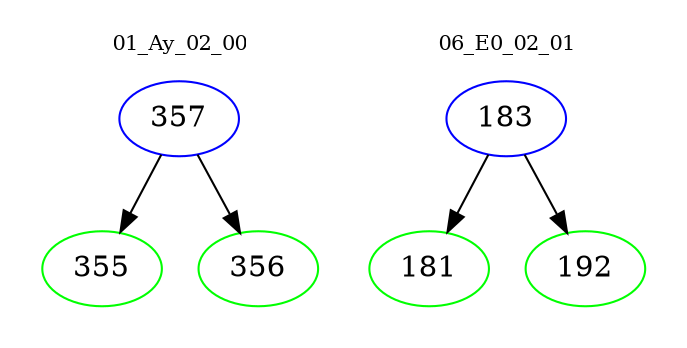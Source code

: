 digraph{
subgraph cluster_0 {
color = white
label = "01_Ay_02_00";
fontsize=10;
T0_357 [label="357", color="blue"]
T0_357 -> T0_355 [color="black"]
T0_355 [label="355", color="green"]
T0_357 -> T0_356 [color="black"]
T0_356 [label="356", color="green"]
}
subgraph cluster_1 {
color = white
label = "06_E0_02_01";
fontsize=10;
T1_183 [label="183", color="blue"]
T1_183 -> T1_181 [color="black"]
T1_181 [label="181", color="green"]
T1_183 -> T1_192 [color="black"]
T1_192 [label="192", color="green"]
}
}
